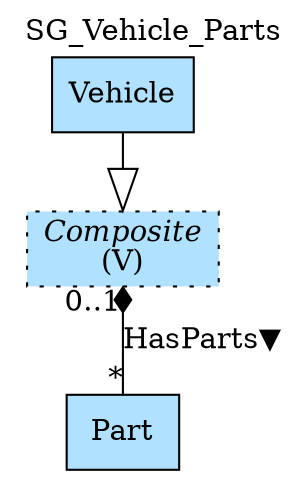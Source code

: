 digraph {graph[label=SG_Vehicle_Parts,labelloc=tl,labelfontsize=12];
"Vehicle"[shape=record,fillcolor=lightskyblue1,style = filled,label="Vehicle"];
"Composite"[shape=record,fillcolor=lightskyblue1,style ="filled,dotted",label=<{<I>Composite</I><br/>(V)}>];
"Part"[shape=record,fillcolor=lightskyblue1,style = filled,label="Part"];

"Composite"->"Part"[label="HasParts▼",arrowtail=diamond,arrowhead=none,dir=both,taillabel="0..1",headlabel="*"];
"Vehicle"->"Composite"[arrowhead=onormal,arrowsize=2.0];
}